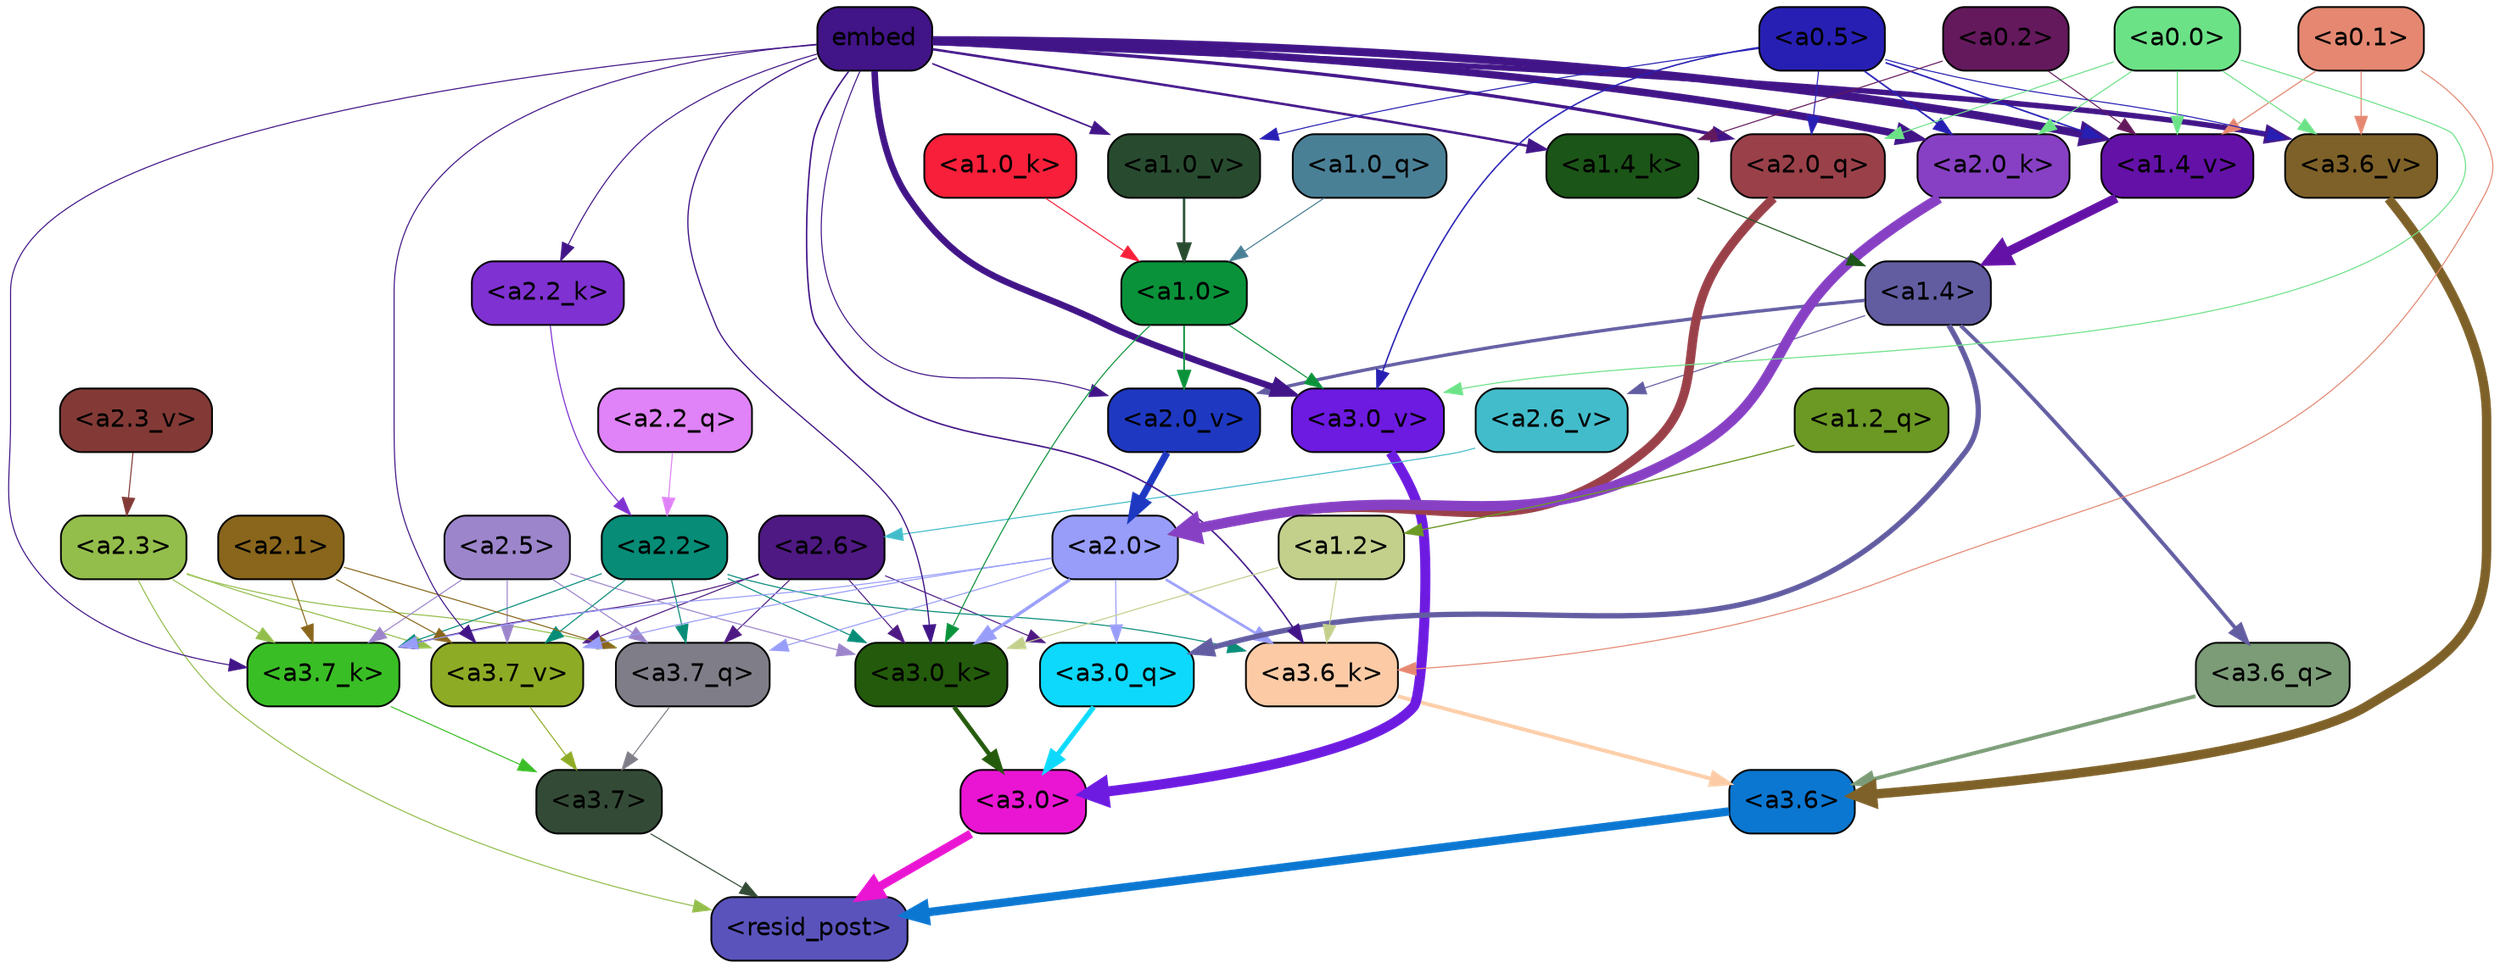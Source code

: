 strict digraph "" {
	graph [bgcolor=transparent,
		layout=dot,
		overlap=false,
		splines=true
	];
	"<a3.7>"	[color=black,
		fillcolor="#334b36",
		fontname=Helvetica,
		shape=box,
		style="filled, rounded"];
	"<resid_post>"	[color=black,
		fillcolor="#5a53bc",
		fontname=Helvetica,
		shape=box,
		style="filled, rounded"];
	"<a3.7>" -> "<resid_post>"	[color="#334b36",
		penwidth=0.6];
	"<a3.6>"	[color=black,
		fillcolor="#0b77d1",
		fontname=Helvetica,
		shape=box,
		style="filled, rounded"];
	"<a3.6>" -> "<resid_post>"	[color="#0b77d1",
		penwidth=4.752790808677673];
	"<a3.0>"	[color=black,
		fillcolor="#e915d2",
		fontname=Helvetica,
		shape=box,
		style="filled, rounded"];
	"<a3.0>" -> "<resid_post>"	[color="#e915d2",
		penwidth=4.897669434547424];
	"<a2.3>"	[color=black,
		fillcolor="#94be4b",
		fontname=Helvetica,
		shape=box,
		style="filled, rounded"];
	"<a2.3>" -> "<resid_post>"	[color="#94be4b",
		penwidth=0.6];
	"<a3.7_q>"	[color=black,
		fillcolor="#7f7d87",
		fontname=Helvetica,
		shape=box,
		style="filled, rounded"];
	"<a2.3>" -> "<a3.7_q>"	[color="#94be4b",
		penwidth=0.6];
	"<a3.7_k>"	[color=black,
		fillcolor="#3abe25",
		fontname=Helvetica,
		shape=box,
		style="filled, rounded"];
	"<a2.3>" -> "<a3.7_k>"	[color="#94be4b",
		penwidth=0.6];
	"<a3.7_v>"	[color=black,
		fillcolor="#8eab25",
		fontname=Helvetica,
		shape=box,
		style="filled, rounded"];
	"<a2.3>" -> "<a3.7_v>"	[color="#94be4b",
		penwidth=0.6];
	"<a3.7_q>" -> "<a3.7>"	[color="#7f7d87",
		penwidth=0.6];
	"<a3.6_q>"	[color=black,
		fillcolor="#7b9c77",
		fontname=Helvetica,
		shape=box,
		style="filled, rounded"];
	"<a3.6_q>" -> "<a3.6>"	[color="#7b9c77",
		penwidth=2.160832464694977];
	"<a3.0_q>"	[color=black,
		fillcolor="#0dd9fd",
		fontname=Helvetica,
		shape=box,
		style="filled, rounded"];
	"<a3.0_q>" -> "<a3.0>"	[color="#0dd9fd",
		penwidth=2.870753765106201];
	"<a3.7_k>" -> "<a3.7>"	[color="#3abe25",
		penwidth=0.6];
	"<a3.6_k>"	[color=black,
		fillcolor="#fccba6",
		fontname=Helvetica,
		shape=box,
		style="filled, rounded"];
	"<a3.6_k>" -> "<a3.6>"	[color="#fccba6",
		penwidth=2.13908451795578];
	"<a3.0_k>"	[color=black,
		fillcolor="#235a0b",
		fontname=Helvetica,
		shape=box,
		style="filled, rounded"];
	"<a3.0_k>" -> "<a3.0>"	[color="#235a0b",
		penwidth=2.520303964614868];
	"<a3.7_v>" -> "<a3.7>"	[color="#8eab25",
		penwidth=0.6];
	"<a3.6_v>"	[color=black,
		fillcolor="#7e6128",
		fontname=Helvetica,
		shape=box,
		style="filled, rounded"];
	"<a3.6_v>" -> "<a3.6>"	[color="#7e6128",
		penwidth=5.297133803367615];
	"<a3.0_v>"	[color=black,
		fillcolor="#6d1ae1",
		fontname=Helvetica,
		shape=box,
		style="filled, rounded"];
	"<a3.0_v>" -> "<a3.0>"	[color="#6d1ae1",
		penwidth=5.680712580680847];
	"<a2.6>"	[color=black,
		fillcolor="#4e1982",
		fontname=Helvetica,
		shape=box,
		style="filled, rounded"];
	"<a2.6>" -> "<a3.7_q>"	[color="#4e1982",
		penwidth=0.6];
	"<a2.6>" -> "<a3.0_q>"	[color="#4e1982",
		penwidth=0.6];
	"<a2.6>" -> "<a3.7_k>"	[color="#4e1982",
		penwidth=0.6];
	"<a2.6>" -> "<a3.0_k>"	[color="#4e1982",
		penwidth=0.6];
	"<a2.6>" -> "<a3.7_v>"	[color="#4e1982",
		penwidth=0.6];
	"<a2.5>"	[color=black,
		fillcolor="#9c85cb",
		fontname=Helvetica,
		shape=box,
		style="filled, rounded"];
	"<a2.5>" -> "<a3.7_q>"	[color="#9c85cb",
		penwidth=0.6];
	"<a2.5>" -> "<a3.7_k>"	[color="#9c85cb",
		penwidth=0.6];
	"<a2.5>" -> "<a3.0_k>"	[color="#9c85cb",
		penwidth=0.6];
	"<a2.5>" -> "<a3.7_v>"	[color="#9c85cb",
		penwidth=0.6];
	"<a2.2>"	[color=black,
		fillcolor="#068c77",
		fontname=Helvetica,
		shape=box,
		style="filled, rounded"];
	"<a2.2>" -> "<a3.7_q>"	[color="#068c77",
		penwidth=0.6];
	"<a2.2>" -> "<a3.7_k>"	[color="#068c77",
		penwidth=0.6];
	"<a2.2>" -> "<a3.6_k>"	[color="#068c77",
		penwidth=0.6];
	"<a2.2>" -> "<a3.0_k>"	[color="#068c77",
		penwidth=0.6];
	"<a2.2>" -> "<a3.7_v>"	[color="#068c77",
		penwidth=0.6];
	"<a2.1>"	[color=black,
		fillcolor="#89661c",
		fontname=Helvetica,
		shape=box,
		style="filled, rounded"];
	"<a2.1>" -> "<a3.7_q>"	[color="#89661c",
		penwidth=0.6];
	"<a2.1>" -> "<a3.7_k>"	[color="#89661c",
		penwidth=0.6];
	"<a2.1>" -> "<a3.7_v>"	[color="#89661c",
		penwidth=0.6];
	"<a2.0>"	[color=black,
		fillcolor="#989df9",
		fontname=Helvetica,
		shape=box,
		style="filled, rounded"];
	"<a2.0>" -> "<a3.7_q>"	[color="#989df9",
		penwidth=0.6];
	"<a2.0>" -> "<a3.0_q>"	[color="#989df9",
		penwidth=0.6];
	"<a2.0>" -> "<a3.7_k>"	[color="#989df9",
		penwidth=0.6];
	"<a2.0>" -> "<a3.6_k>"	[color="#989df9",
		penwidth=1.4811622872948647];
	"<a2.0>" -> "<a3.0_k>"	[color="#989df9",
		penwidth=1.8632715698331594];
	"<a2.0>" -> "<a3.7_v>"	[color="#989df9",
		penwidth=0.6];
	"<a1.4>"	[color=black,
		fillcolor="#625da1",
		fontname=Helvetica,
		shape=box,
		style="filled, rounded"];
	"<a1.4>" -> "<a3.6_q>"	[color="#625da1",
		penwidth=2.1468575447797775];
	"<a1.4>" -> "<a3.0_q>"	[color="#625da1",
		penwidth=3.0006065368652344];
	"<a2.6_v>"	[color=black,
		fillcolor="#42bccb",
		fontname=Helvetica,
		shape=box,
		style="filled, rounded"];
	"<a1.4>" -> "<a2.6_v>"	[color="#625da1",
		penwidth=0.6];
	"<a2.0_v>"	[color=black,
		fillcolor="#1e38c1",
		fontname=Helvetica,
		shape=box,
		style="filled, rounded"];
	"<a1.4>" -> "<a2.0_v>"	[color="#625da1",
		penwidth=1.8759949803352356];
	embed	[color=black,
		fillcolor="#411487",
		fontname=Helvetica,
		shape=box,
		style="filled, rounded"];
	embed -> "<a3.7_k>"	[color="#411487",
		penwidth=0.6];
	embed -> "<a3.6_k>"	[color="#411487",
		penwidth=0.8410270567983389];
	embed -> "<a3.0_k>"	[color="#411487",
		penwidth=0.691851794719696];
	embed -> "<a3.7_v>"	[color="#411487",
		penwidth=0.6];
	embed -> "<a3.6_v>"	[color="#411487",
		penwidth=3.0758190751075745];
	embed -> "<a3.0_v>"	[color="#411487",
		penwidth=3.6927278637886047];
	"<a2.0_q>"	[color=black,
		fillcolor="#9a4049",
		fontname=Helvetica,
		shape=box,
		style="filled, rounded"];
	embed -> "<a2.0_q>"	[color="#411487",
		penwidth=1.8617419600486755];
	"<a2.2_k>"	[color=black,
		fillcolor="#7f31d1",
		fontname=Helvetica,
		shape=box,
		style="filled, rounded"];
	embed -> "<a2.2_k>"	[color="#411487",
		penwidth=0.6];
	"<a2.0_k>"	[color=black,
		fillcolor="#8740c4",
		fontname=Helvetica,
		shape=box,
		style="filled, rounded"];
	embed -> "<a2.0_k>"	[color="#411487",
		penwidth=4.189224064350128];
	embed -> "<a2.0_v>"	[color="#411487",
		penwidth=0.6];
	"<a1.4_k>"	[color=black,
		fillcolor="#1b5517",
		fontname=Helvetica,
		shape=box,
		style="filled, rounded"];
	embed -> "<a1.4_k>"	[color="#411487",
		penwidth=1.3883130550384521];
	"<a1.4_v>"	[color=black,
		fillcolor="#6411a7",
		fontname=Helvetica,
		shape=box,
		style="filled, rounded"];
	embed -> "<a1.4_v>"	[color="#411487",
		penwidth=4.585226953029633];
	"<a1.0_v>"	[color=black,
		fillcolor="#284b2f",
		fontname=Helvetica,
		shape=box,
		style="filled, rounded"];
	embed -> "<a1.0_v>"	[color="#411487",
		penwidth=0.8794136047363281];
	"<a1.2>"	[color=black,
		fillcolor="#c2d08c",
		fontname=Helvetica,
		shape=box,
		style="filled, rounded"];
	"<a1.2>" -> "<a3.6_k>"	[color="#c2d08c",
		penwidth=0.6];
	"<a1.2>" -> "<a3.0_k>"	[color="#c2d08c",
		penwidth=0.6];
	"<a0.1>"	[color=black,
		fillcolor="#e58771",
		fontname=Helvetica,
		shape=box,
		style="filled, rounded"];
	"<a0.1>" -> "<a3.6_k>"	[color="#e58771",
		penwidth=0.6];
	"<a0.1>" -> "<a3.6_v>"	[color="#e58771",
		penwidth=0.6];
	"<a0.1>" -> "<a1.4_v>"	[color="#e58771",
		penwidth=0.6243228018283844];
	"<a1.0>"	[color=black,
		fillcolor="#0a923a",
		fontname=Helvetica,
		shape=box,
		style="filled, rounded"];
	"<a1.0>" -> "<a3.0_k>"	[color="#0a923a",
		penwidth=0.6];
	"<a1.0>" -> "<a3.0_v>"	[color="#0a923a",
		penwidth=0.6];
	"<a1.0>" -> "<a2.0_v>"	[color="#0a923a",
		penwidth=0.9620223194360733];
	"<a0.5>"	[color=black,
		fillcolor="#271fb3",
		fontname=Helvetica,
		shape=box,
		style="filled, rounded"];
	"<a0.5>" -> "<a3.6_v>"	[color="#271fb3",
		penwidth=0.6];
	"<a0.5>" -> "<a3.0_v>"	[color="#271fb3",
		penwidth=0.8028683364391327];
	"<a0.5>" -> "<a2.0_q>"	[color="#271fb3",
		penwidth=0.6];
	"<a0.5>" -> "<a2.0_k>"	[color="#271fb3",
		penwidth=0.9350990951061249];
	"<a0.5>" -> "<a1.4_v>"	[color="#271fb3",
		penwidth=0.9007003456354141];
	"<a0.5>" -> "<a1.0_v>"	[color="#271fb3",
		penwidth=0.6];
	"<a0.0>"	[color=black,
		fillcolor="#6ce287",
		fontname=Helvetica,
		shape=box,
		style="filled, rounded"];
	"<a0.0>" -> "<a3.6_v>"	[color="#6ce287",
		penwidth=0.6];
	"<a0.0>" -> "<a3.0_v>"	[color="#6ce287",
		penwidth=0.6];
	"<a0.0>" -> "<a2.0_q>"	[color="#6ce287",
		penwidth=0.6];
	"<a0.0>" -> "<a2.0_k>"	[color="#6ce287",
		penwidth=0.6];
	"<a0.0>" -> "<a1.4_v>"	[color="#6ce287",
		penwidth=0.6];
	"<a2.2_q>"	[color=black,
		fillcolor="#e082f8",
		fontname=Helvetica,
		shape=box,
		style="filled, rounded"];
	"<a2.2_q>" -> "<a2.2>"	[color="#e082f8",
		penwidth=0.6];
	"<a2.0_q>" -> "<a2.0>"	[color="#9a4049",
		penwidth=5.1847569942474365];
	"<a2.2_k>" -> "<a2.2>"	[color="#7f31d1",
		penwidth=0.6149471998214722];
	"<a2.0_k>" -> "<a2.0>"	[color="#8740c4",
		penwidth=5.773491740226746];
	"<a2.6_v>" -> "<a2.6>"	[color="#42bccb",
		penwidth=0.6];
	"<a2.3_v>"	[color=black,
		fillcolor="#833a36",
		fontname=Helvetica,
		shape=box,
		style="filled, rounded"];
	"<a2.3_v>" -> "<a2.3>"	[color="#833a36",
		penwidth=0.6];
	"<a2.0_v>" -> "<a2.0>"	[color="#1e38c1",
		penwidth=3.9731863737106323];
	"<a1.2_q>"	[color=black,
		fillcolor="#6b9924",
		fontname=Helvetica,
		shape=box,
		style="filled, rounded"];
	"<a1.2_q>" -> "<a1.2>"	[color="#6b9924",
		penwidth=0.6863181293010712];
	"<a1.0_q>"	[color=black,
		fillcolor="#4a8096",
		fontname=Helvetica,
		shape=box,
		style="filled, rounded"];
	"<a1.0_q>" -> "<a1.0>"	[color="#4a8096",
		penwidth=0.6];
	"<a1.4_k>" -> "<a1.4>"	[color="#1b5517",
		penwidth=0.6];
	"<a1.0_k>"	[color=black,
		fillcolor="#f71f39",
		fontname=Helvetica,
		shape=box,
		style="filled, rounded"];
	"<a1.0_k>" -> "<a1.0>"	[color="#f71f39",
		penwidth=0.6];
	"<a1.4_v>" -> "<a1.4>"	[color="#6411a7",
		penwidth=5.299546539783478];
	"<a1.0_v>" -> "<a1.0>"	[color="#284b2f",
		penwidth=1.3690393567085266];
	"<a0.2>"	[color=black,
		fillcolor="#64195c",
		fontname=Helvetica,
		shape=box,
		style="filled, rounded"];
	"<a0.2>" -> "<a1.4_k>"	[color="#64195c",
		penwidth=0.6];
	"<a0.2>" -> "<a1.4_v>"	[color="#64195c",
		penwidth=0.6];
}
